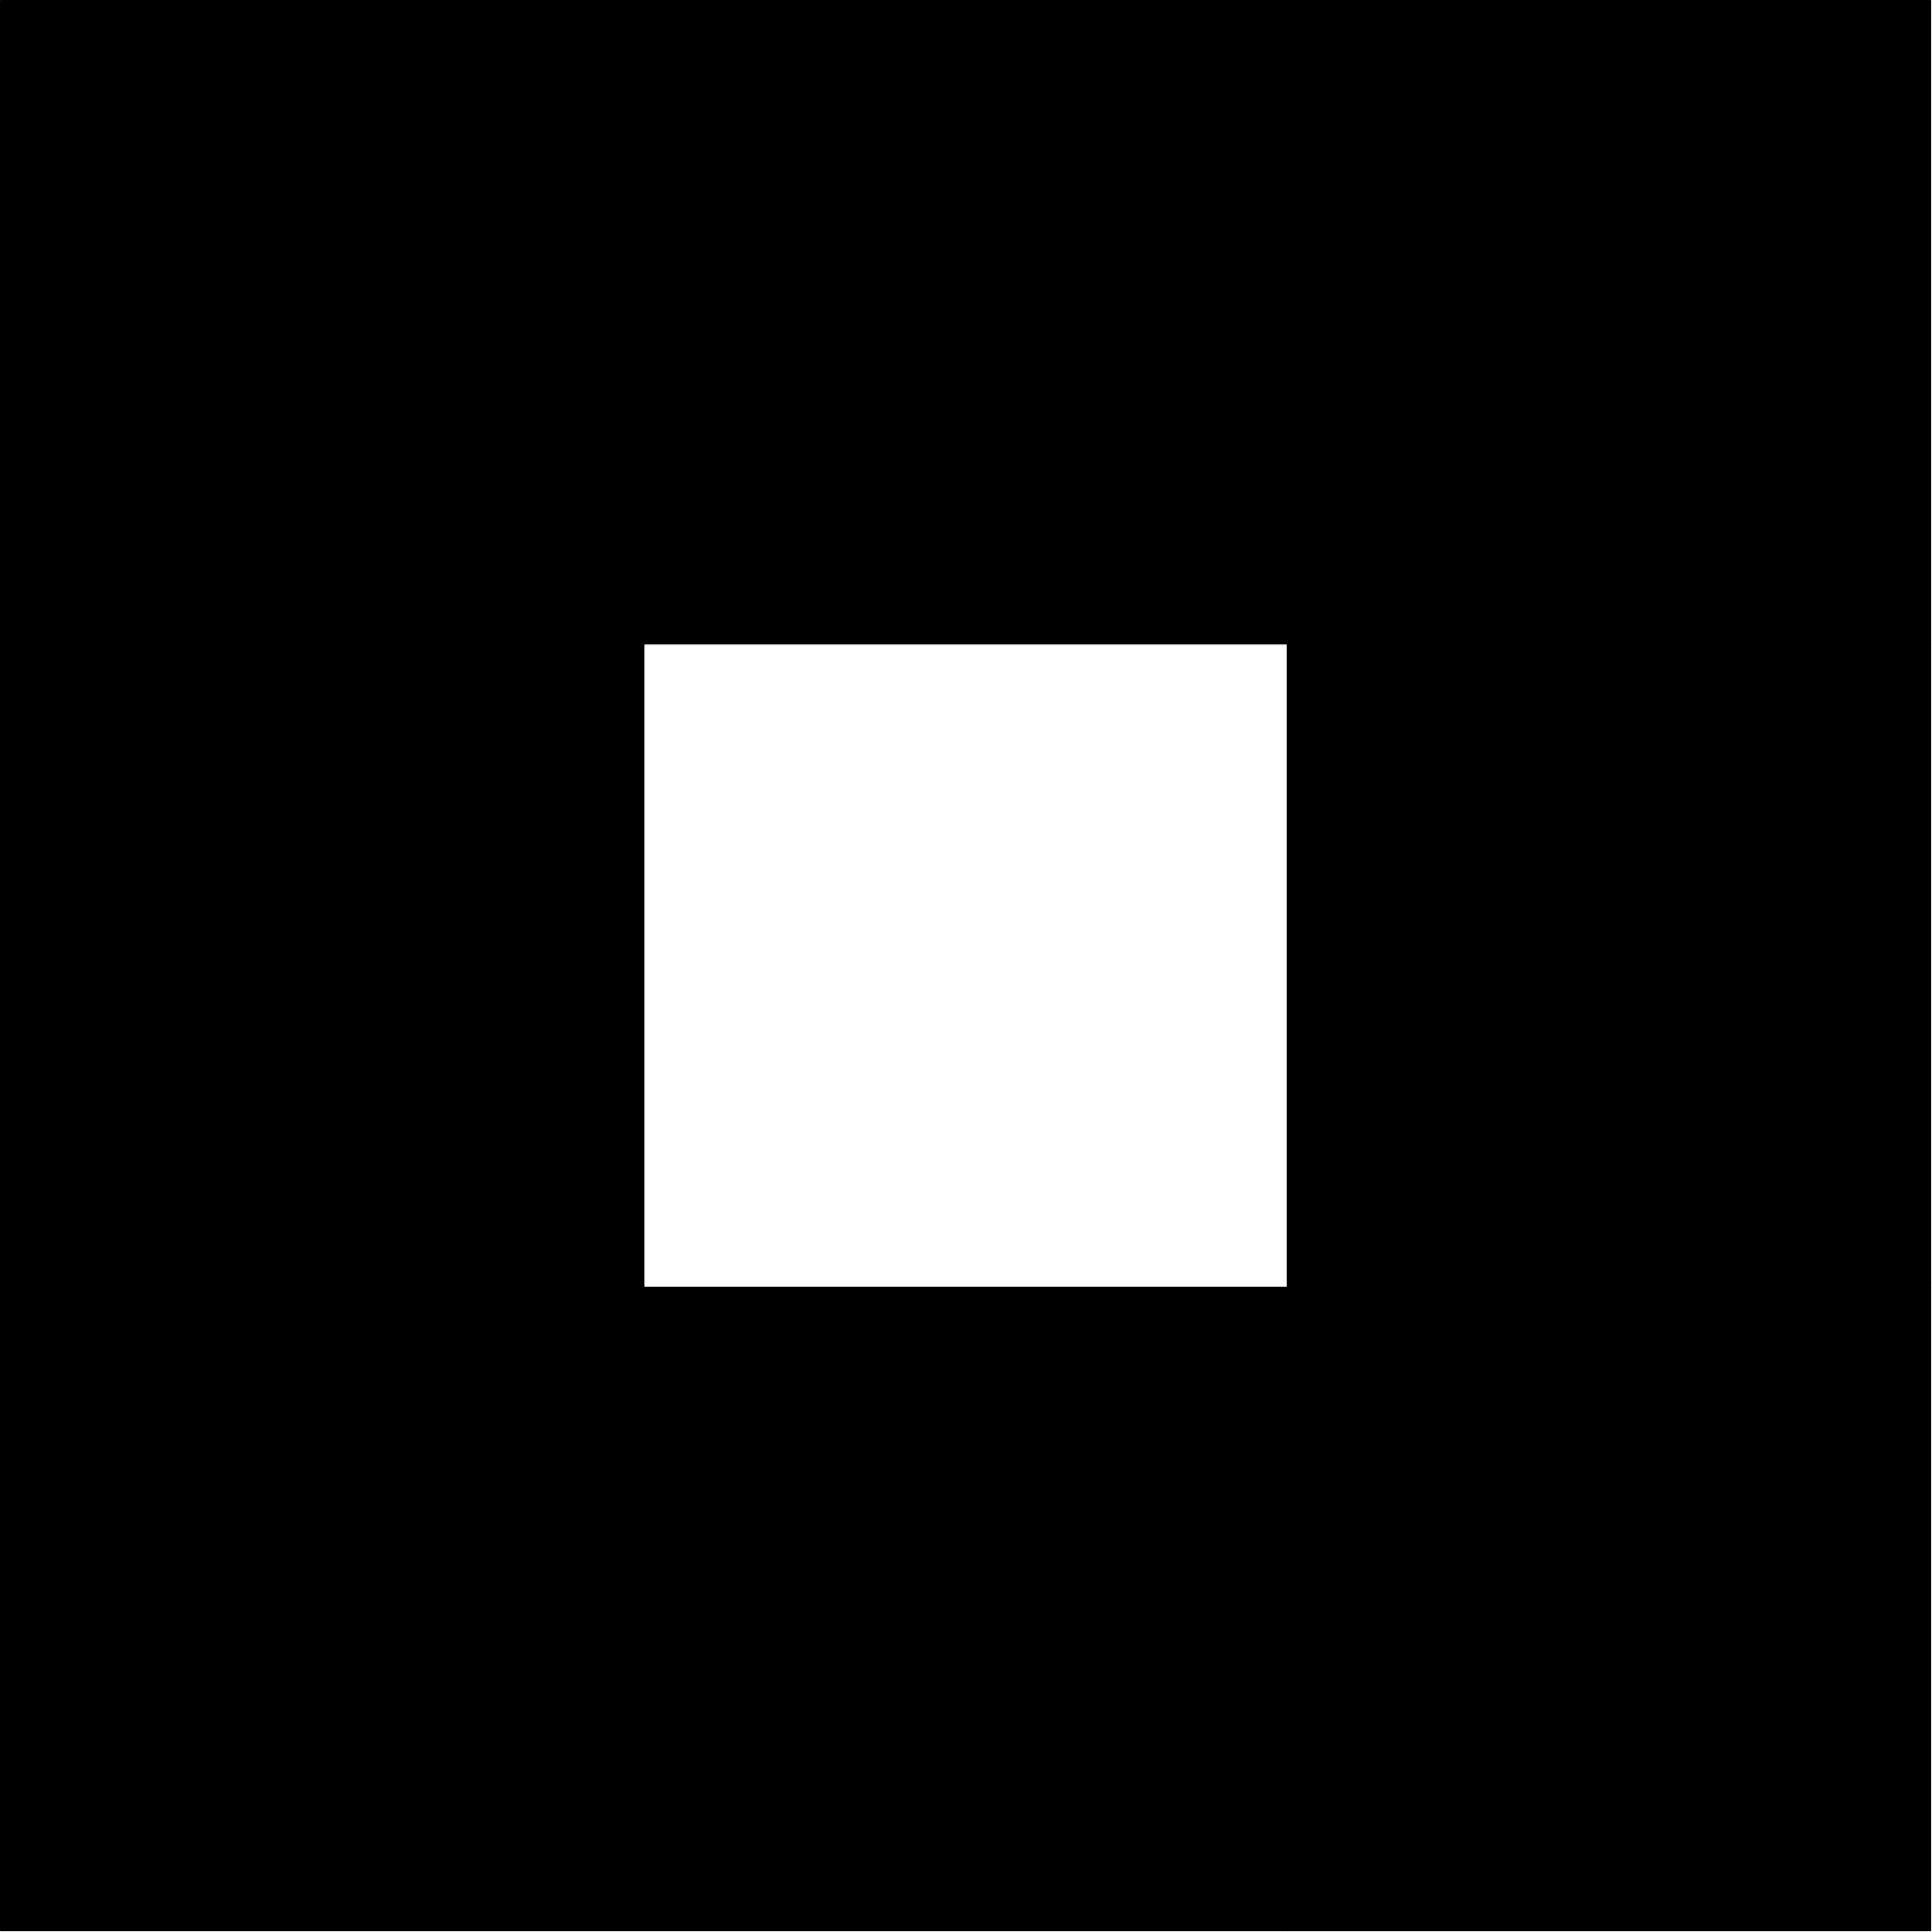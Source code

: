 <?xml version="1.0"?>
<!DOCTYPE ipe SYSTEM "ipe.dtd">
<ipe version="70212" creator="svgtoipe 20240516">
<ipestyle>
<layout paper="753 752" frame="753 752" origin="0 0" crop="no"/>
<opacity name="10%" value="0.10"/>
<opacity name="20%" value="0.20"/>
<opacity name="30%" value="0.30"/>
<opacity name="40%" value="0.40"/>
<opacity name="50%" value="0.50"/>
<opacity name="60%" value="0.60"/>
<opacity name="70%" value="0.70"/>
<opacity name="80%" value="0.80"/>
<opacity name="90%" value="0.90"/>
<pathstyle cap="0" join="0" fillrule="wind"/>
</ipestyle>
<page>
<group matrix="1 0 0 -1 -264 737">
<path stroke="0 0 0" fill="0 0 0" join="1">
1005 482 m
762 482 l
762 239 l
1005 239 l
h
</path>
<path stroke="0 0 0" fill="0 0 0" join="1">
519 482 m
276 482 l
276 239 l
519 239 l
h
</path>
<path stroke="0 0 0" fill="0 0 0" join="1">
762 725 m
519 725 l
519 482 l
762 482 l
h
</path>
<path stroke="0 0 0" fill="0 0 0" join="1">
1005 725 m
762 725 l
762 482 l
1005 482 l
h
</path>
<path stroke="0 0 0" fill="0 0 0" join="1">
519 239 m
276 239 l
276 -4 l
519 -4 l
h
</path>
<path stroke="0 0 0" fill="0 0 0" join="1">
762 239 m
519 239 l
519 -4 l
762 -4 l
h
</path>
<path stroke="0 0 0" fill="0 0 0" join="1">
1005 239 m
762 239 l
762 -4 l
1005 -4 l
h
</path>
<path stroke="0 0 0" fill="0 0 0" join="1">
519 725 m
276 725 l
276 482 l
519 482 l
h
</path>
</group>
</page>
</ipe>

